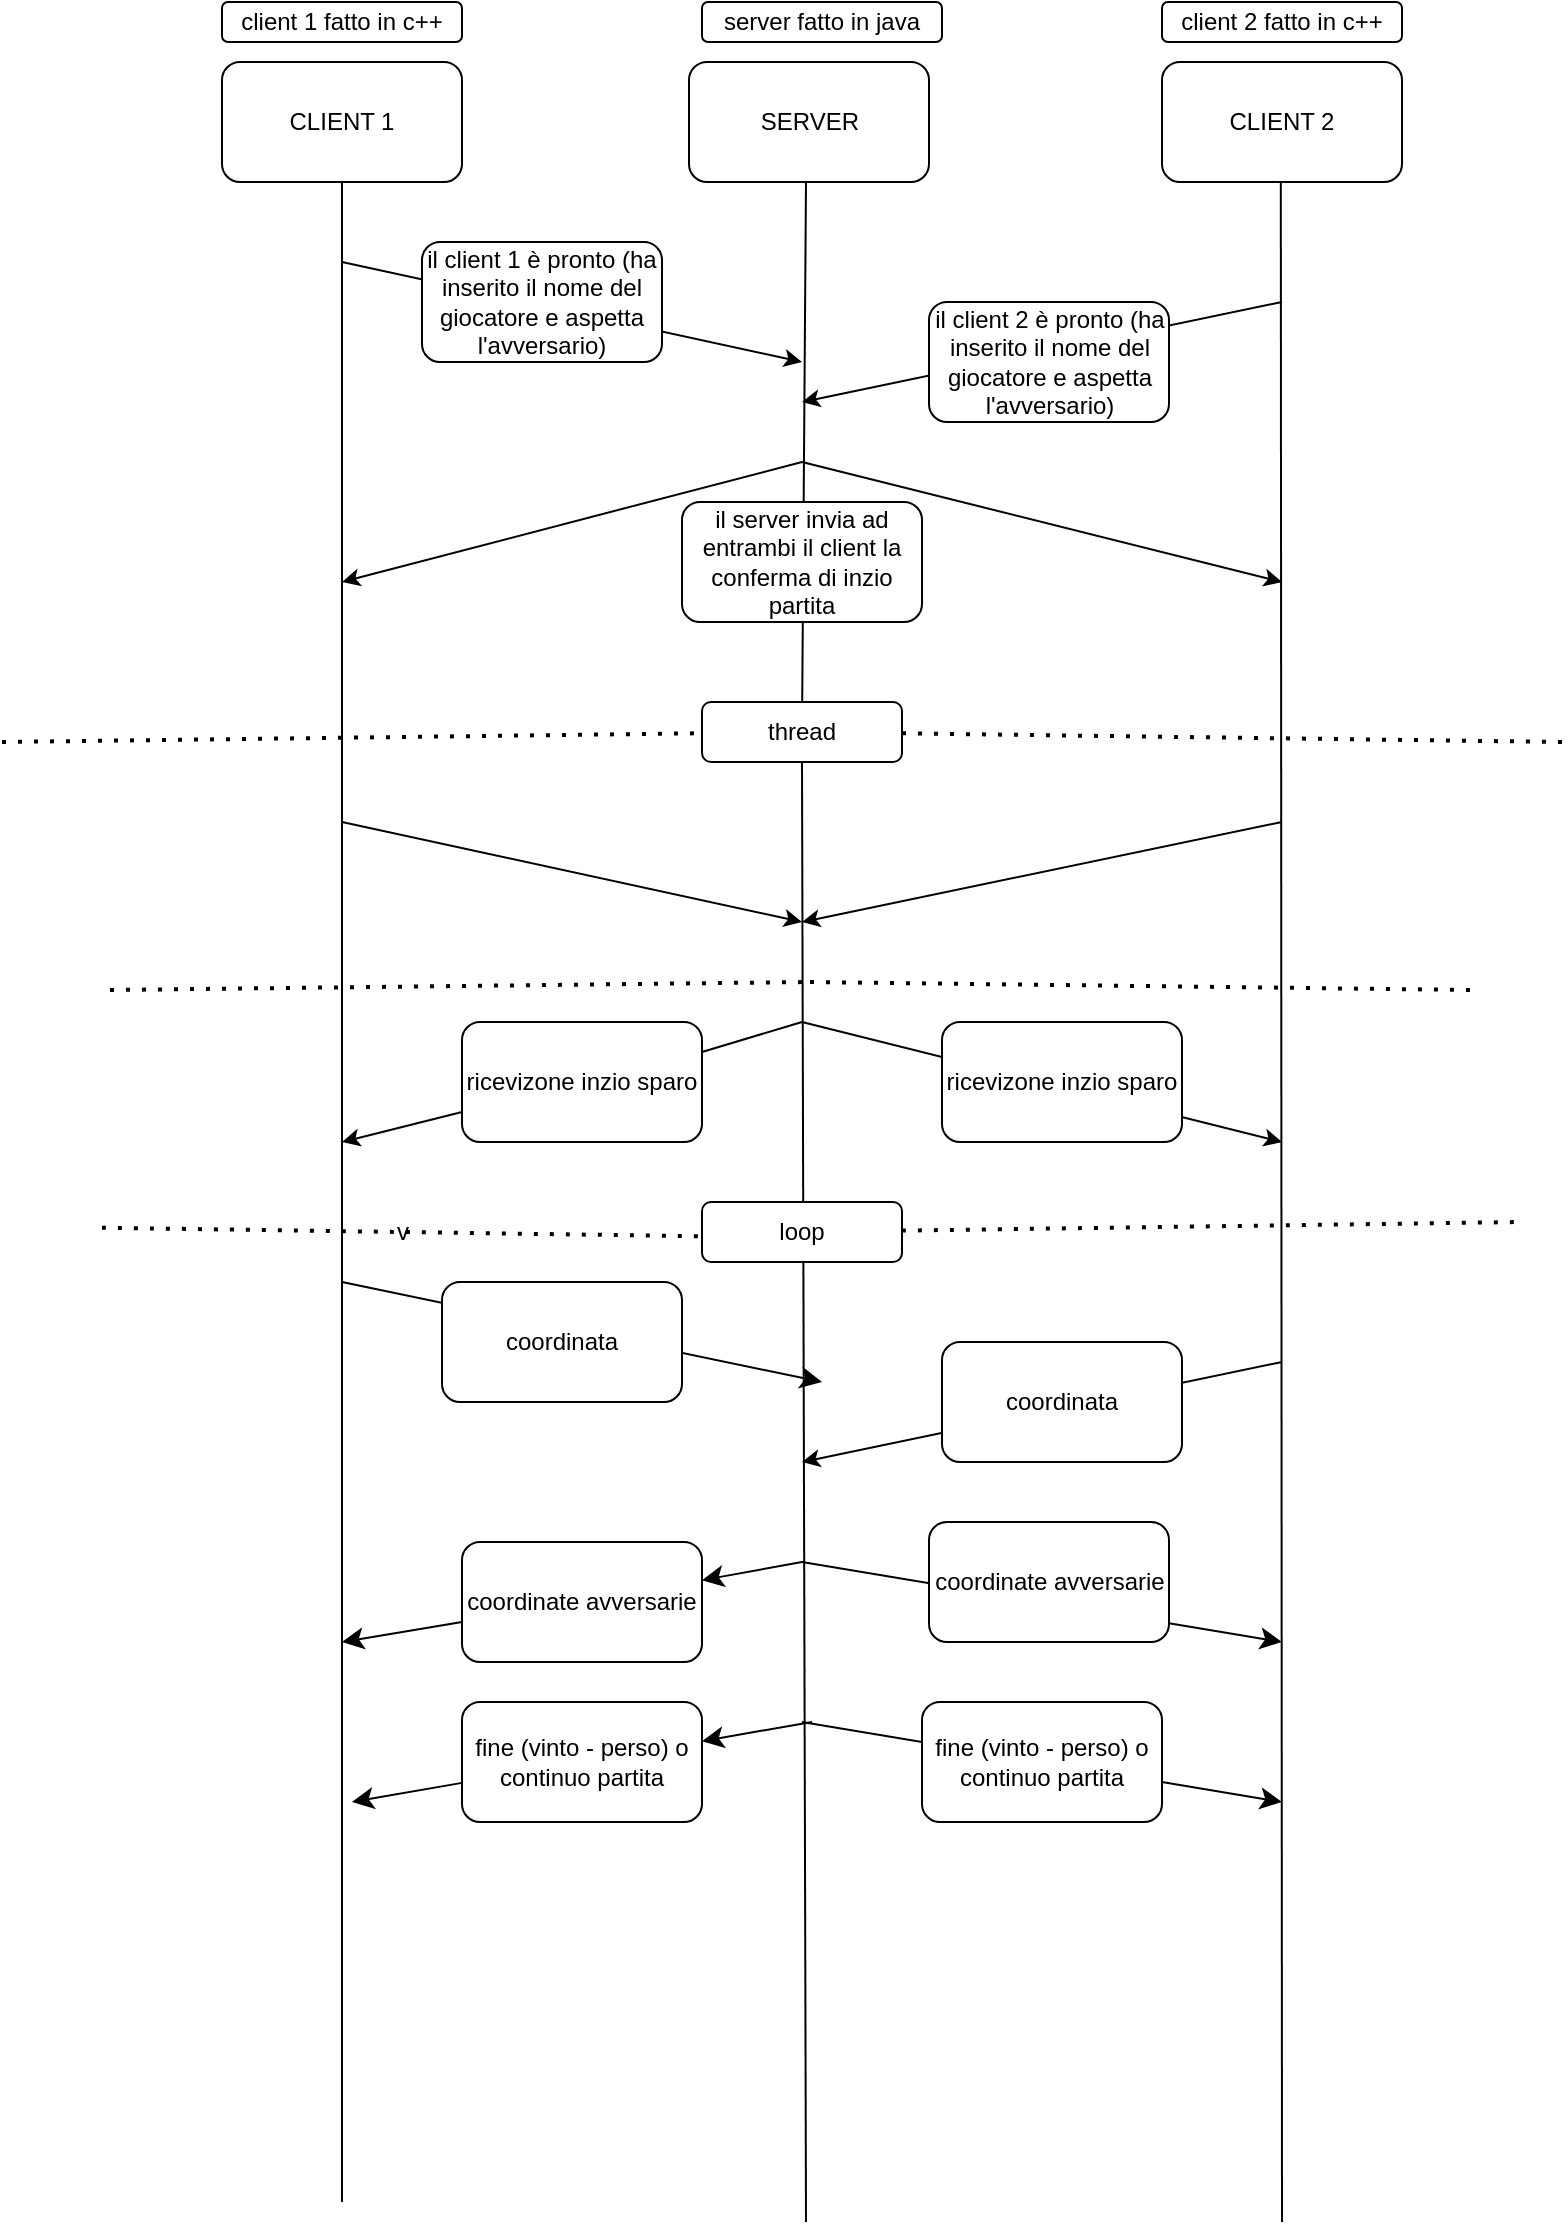 <mxfile version="22.1.4" type="google">
  <diagram id="C5RBs43oDa-KdzZeNtuy" name="Page-1">
    <mxGraphModel grid="1" page="1" gridSize="10" guides="1" tooltips="1" connect="1" arrows="1" fold="1" pageScale="1" pageWidth="827" pageHeight="1169" math="0" shadow="0">
      <root>
        <mxCell id="WIyWlLk6GJQsqaUBKTNV-0" />
        <mxCell id="WIyWlLk6GJQsqaUBKTNV-1" parent="WIyWlLk6GJQsqaUBKTNV-0" />
        <mxCell id="jJjrp3uZuNoCj7Tn6k98-1" value="CLIENT 1" style="rounded=1;whiteSpace=wrap;html=1;labelBackgroundColor=none;" vertex="1" parent="WIyWlLk6GJQsqaUBKTNV-1">
          <mxGeometry x="120" y="60" width="120" height="60" as="geometry" />
        </mxCell>
        <mxCell id="jJjrp3uZuNoCj7Tn6k98-2" value="CLIENT 2" style="rounded=1;whiteSpace=wrap;html=1;labelBackgroundColor=none;" vertex="1" parent="WIyWlLk6GJQsqaUBKTNV-1">
          <mxGeometry x="590" y="60" width="120" height="60" as="geometry" />
        </mxCell>
        <mxCell id="jJjrp3uZuNoCj7Tn6k98-3" value="SERVER" style="rounded=1;whiteSpace=wrap;html=1;labelBackgroundColor=none;" vertex="1" parent="WIyWlLk6GJQsqaUBKTNV-1">
          <mxGeometry x="353.5" y="60" width="120" height="60" as="geometry" />
        </mxCell>
        <mxCell id="jJjrp3uZuNoCj7Tn6k98-4" value="client 1 fatto in c++" style="rounded=1;whiteSpace=wrap;html=1;labelBackgroundColor=none;" vertex="1" parent="WIyWlLk6GJQsqaUBKTNV-1">
          <mxGeometry x="120" y="30" width="120" height="20" as="geometry" />
        </mxCell>
        <mxCell id="jJjrp3uZuNoCj7Tn6k98-5" value="client 2 fatto in c++" style="rounded=1;whiteSpace=wrap;html=1;labelBackgroundColor=none;" vertex="1" parent="WIyWlLk6GJQsqaUBKTNV-1">
          <mxGeometry x="590" y="30" width="120" height="20" as="geometry" />
        </mxCell>
        <mxCell id="jJjrp3uZuNoCj7Tn6k98-6" value="server fatto in java" style="rounded=1;whiteSpace=wrap;html=1;labelBackgroundColor=none;" vertex="1" parent="WIyWlLk6GJQsqaUBKTNV-1">
          <mxGeometry x="360" y="30" width="120" height="20" as="geometry" />
        </mxCell>
        <mxCell id="jJjrp3uZuNoCj7Tn6k98-7" value="" style="endArrow=none;html=1;rounded=1;entryX=0.5;entryY=1;entryDx=0;entryDy=0;labelBackgroundColor=none;fontColor=default;" edge="1" parent="WIyWlLk6GJQsqaUBKTNV-1" target="jJjrp3uZuNoCj7Tn6k98-1">
          <mxGeometry width="50" height="50" relative="1" as="geometry">
            <mxPoint x="180" y="1130" as="sourcePoint" />
            <mxPoint x="490" y="430" as="targetPoint" />
          </mxGeometry>
        </mxCell>
        <mxCell id="jJjrp3uZuNoCj7Tn6k98-8" value="" style="endArrow=none;html=1;rounded=1;entryX=0.5;entryY=1;entryDx=0;entryDy=0;labelBackgroundColor=none;fontColor=default;" edge="1" parent="WIyWlLk6GJQsqaUBKTNV-1" source="jJjrp3uZuNoCj7Tn6k98-19">
          <mxGeometry width="50" height="50" relative="1" as="geometry">
            <mxPoint x="412" y="840" as="sourcePoint" />
            <mxPoint x="412" y="120" as="targetPoint" />
          </mxGeometry>
        </mxCell>
        <mxCell id="jJjrp3uZuNoCj7Tn6k98-9" value="" style="endArrow=none;html=1;rounded=1;entryX=0.5;entryY=1;entryDx=0;entryDy=0;labelBackgroundColor=none;fontColor=default;" edge="1" parent="WIyWlLk6GJQsqaUBKTNV-1">
          <mxGeometry width="50" height="50" relative="1" as="geometry">
            <mxPoint x="650" y="1140" as="sourcePoint" />
            <mxPoint x="649.41" y="120" as="targetPoint" />
          </mxGeometry>
        </mxCell>
        <mxCell id="jJjrp3uZuNoCj7Tn6k98-10" value="" style="endArrow=classic;html=1;rounded=1;labelBackgroundColor=none;fontColor=default;" edge="1" parent="WIyWlLk6GJQsqaUBKTNV-1">
          <mxGeometry width="50" height="50" relative="1" as="geometry">
            <mxPoint x="180" y="160" as="sourcePoint" />
            <mxPoint x="410" y="210" as="targetPoint" />
          </mxGeometry>
        </mxCell>
        <mxCell id="jJjrp3uZuNoCj7Tn6k98-11" value="" style="endArrow=classic;html=1;rounded=1;labelBackgroundColor=none;fontColor=default;" edge="1" parent="WIyWlLk6GJQsqaUBKTNV-1">
          <mxGeometry width="50" height="50" relative="1" as="geometry">
            <mxPoint x="650" y="180" as="sourcePoint" />
            <mxPoint x="410" y="230" as="targetPoint" />
          </mxGeometry>
        </mxCell>
        <mxCell id="jJjrp3uZuNoCj7Tn6k98-13" value="il client 1 è pronto (ha inserito il nome del giocatore e aspetta l&#39;avversario)" style="rounded=1;whiteSpace=wrap;html=1;labelBackgroundColor=none;" vertex="1" parent="WIyWlLk6GJQsqaUBKTNV-1">
          <mxGeometry x="220" y="150" width="120" height="60" as="geometry" />
        </mxCell>
        <mxCell id="jJjrp3uZuNoCj7Tn6k98-14" value="il client 2 è pronto (ha inserito il nome del giocatore e aspetta l&#39;avversario)" style="rounded=1;whiteSpace=wrap;html=1;labelBackgroundColor=none;" vertex="1" parent="WIyWlLk6GJQsqaUBKTNV-1">
          <mxGeometry x="473.5" y="180" width="120" height="60" as="geometry" />
        </mxCell>
        <mxCell id="jJjrp3uZuNoCj7Tn6k98-15" value="" style="endArrow=classic;html=1;rounded=1;labelBackgroundColor=none;fontColor=default;" edge="1" parent="WIyWlLk6GJQsqaUBKTNV-1">
          <mxGeometry width="50" height="50" relative="1" as="geometry">
            <mxPoint x="410" y="260" as="sourcePoint" />
            <mxPoint x="180" y="320" as="targetPoint" />
          </mxGeometry>
        </mxCell>
        <mxCell id="jJjrp3uZuNoCj7Tn6k98-16" value="" style="endArrow=classic;html=1;rounded=1;labelBackgroundColor=none;fontColor=default;" edge="1" parent="WIyWlLk6GJQsqaUBKTNV-1">
          <mxGeometry width="50" height="50" relative="1" as="geometry">
            <mxPoint x="410" y="260" as="sourcePoint" />
            <mxPoint x="650" y="320" as="targetPoint" />
          </mxGeometry>
        </mxCell>
        <mxCell id="jJjrp3uZuNoCj7Tn6k98-17" value="il server invia ad entrambi il client la conferma di inzio partita" style="rounded=1;whiteSpace=wrap;html=1;labelBackgroundColor=none;" vertex="1" parent="WIyWlLk6GJQsqaUBKTNV-1">
          <mxGeometry x="350" y="280" width="120" height="60" as="geometry" />
        </mxCell>
        <mxCell id="jJjrp3uZuNoCj7Tn6k98-18" value="" style="endArrow=none;dashed=1;html=1;dashPattern=1 3;strokeWidth=2;rounded=1;labelBackgroundColor=none;fontColor=default;" edge="1" parent="WIyWlLk6GJQsqaUBKTNV-1" source="jJjrp3uZuNoCj7Tn6k98-19">
          <mxGeometry width="50" height="50" relative="1" as="geometry">
            <mxPoint x="10" y="400" as="sourcePoint" />
            <mxPoint x="790" y="400" as="targetPoint" />
          </mxGeometry>
        </mxCell>
        <mxCell id="jJjrp3uZuNoCj7Tn6k98-20" value="" style="endArrow=none;html=1;rounded=1;entryX=0.5;entryY=1;entryDx=0;entryDy=0;labelBackgroundColor=none;fontColor=default;" edge="1" parent="WIyWlLk6GJQsqaUBKTNV-1" target="jJjrp3uZuNoCj7Tn6k98-19">
          <mxGeometry width="50" height="50" relative="1" as="geometry">
            <mxPoint x="412" y="1140" as="sourcePoint" />
            <mxPoint x="412" y="120" as="targetPoint" />
          </mxGeometry>
        </mxCell>
        <mxCell id="jJjrp3uZuNoCj7Tn6k98-21" value="" style="endArrow=none;dashed=1;html=1;dashPattern=1 3;strokeWidth=2;rounded=1;labelBackgroundColor=none;fontColor=default;" edge="1" parent="WIyWlLk6GJQsqaUBKTNV-1" target="jJjrp3uZuNoCj7Tn6k98-19">
          <mxGeometry width="50" height="50" relative="1" as="geometry">
            <mxPoint x="10" y="400" as="sourcePoint" />
            <mxPoint x="790" y="400" as="targetPoint" />
          </mxGeometry>
        </mxCell>
        <mxCell id="jJjrp3uZuNoCj7Tn6k98-19" value="thread" style="rounded=1;whiteSpace=wrap;html=1;labelBackgroundColor=none;" vertex="1" parent="WIyWlLk6GJQsqaUBKTNV-1">
          <mxGeometry x="360" y="380" width="100" height="30" as="geometry" />
        </mxCell>
        <mxCell id="jJjrp3uZuNoCj7Tn6k98-22" value="" style="endArrow=classic;html=1;rounded=1;labelBackgroundColor=none;fontColor=default;" edge="1" parent="WIyWlLk6GJQsqaUBKTNV-1">
          <mxGeometry width="50" height="50" relative="1" as="geometry">
            <mxPoint x="180" y="440" as="sourcePoint" />
            <mxPoint x="410" y="490" as="targetPoint" />
          </mxGeometry>
        </mxCell>
        <mxCell id="jJjrp3uZuNoCj7Tn6k98-23" value="" style="endArrow=classic;html=1;rounded=1;labelBackgroundColor=none;fontColor=default;" edge="1" parent="WIyWlLk6GJQsqaUBKTNV-1">
          <mxGeometry width="50" height="50" relative="1" as="geometry">
            <mxPoint x="650" y="440" as="sourcePoint" />
            <mxPoint x="410" y="490" as="targetPoint" />
          </mxGeometry>
        </mxCell>
        <mxCell id="-Fd0-h6PGbJD_49W9dKm-0" value="" style="endArrow=none;dashed=1;html=1;dashPattern=1 3;strokeWidth=2;rounded=1;labelBackgroundColor=none;fontColor=default;" edge="1" parent="WIyWlLk6GJQsqaUBKTNV-1">
          <mxGeometry width="50" height="50" relative="1" as="geometry">
            <mxPoint x="64" y="524" as="sourcePoint" />
            <mxPoint x="414" y="520" as="targetPoint" />
          </mxGeometry>
        </mxCell>
        <mxCell id="-Fd0-h6PGbJD_49W9dKm-1" value="" style="endArrow=none;dashed=1;html=1;dashPattern=1 3;strokeWidth=2;rounded=1;labelBackgroundColor=none;fontColor=default;" edge="1" parent="WIyWlLk6GJQsqaUBKTNV-1">
          <mxGeometry width="50" height="50" relative="1" as="geometry">
            <mxPoint x="414" y="520" as="sourcePoint" />
            <mxPoint x="744" y="524" as="targetPoint" />
          </mxGeometry>
        </mxCell>
        <mxCell id="-Fd0-h6PGbJD_49W9dKm-2" value="" style="endArrow=classic;html=1;rounded=1;labelBackgroundColor=none;fontColor=default;" edge="1" parent="WIyWlLk6GJQsqaUBKTNV-1" source="-Fd0-h6PGbJD_49W9dKm-4">
          <mxGeometry width="50" height="50" relative="1" as="geometry">
            <mxPoint x="410" y="540" as="sourcePoint" />
            <mxPoint x="180" y="600" as="targetPoint" />
          </mxGeometry>
        </mxCell>
        <mxCell id="-Fd0-h6PGbJD_49W9dKm-3" value="" style="endArrow=classic;html=1;rounded=1;labelBackgroundColor=none;fontColor=default;" edge="1" parent="WIyWlLk6GJQsqaUBKTNV-1">
          <mxGeometry width="50" height="50" relative="1" as="geometry">
            <mxPoint x="410" y="540" as="sourcePoint" />
            <mxPoint x="650" y="600" as="targetPoint" />
          </mxGeometry>
        </mxCell>
        <mxCell id="-Fd0-h6PGbJD_49W9dKm-4" value="ricevizone inzio sparo" style="rounded=1;whiteSpace=wrap;html=1;labelBackgroundColor=none;" vertex="1" parent="WIyWlLk6GJQsqaUBKTNV-1">
          <mxGeometry x="240" y="540" width="120" height="60" as="geometry" />
        </mxCell>
        <mxCell id="-Fd0-h6PGbJD_49W9dKm-6" value="ricevizone inzio sparo" style="rounded=1;whiteSpace=wrap;html=1;labelBackgroundColor=none;" vertex="1" parent="WIyWlLk6GJQsqaUBKTNV-1">
          <mxGeometry x="480" y="540" width="120" height="60" as="geometry" />
        </mxCell>
        <mxCell id="-Fd0-h6PGbJD_49W9dKm-7" value="" style="endArrow=none;html=1;rounded=1;fontSize=12;startSize=8;endSize=8;curved=1;exitX=1;exitY=0.25;exitDx=0;exitDy=0;labelBackgroundColor=none;fontColor=default;" edge="1" parent="WIyWlLk6GJQsqaUBKTNV-1" source="-Fd0-h6PGbJD_49W9dKm-4">
          <mxGeometry width="50" height="50" relative="1" as="geometry">
            <mxPoint x="540" y="800" as="sourcePoint" />
            <mxPoint x="410" y="540" as="targetPoint" />
          </mxGeometry>
        </mxCell>
        <mxCell id="-Fd0-h6PGbJD_49W9dKm-8" value="" style="endArrow=none;dashed=1;html=1;dashPattern=1 3;strokeWidth=2;rounded=1;fontSize=12;startSize=8;endSize=8;curved=1;labelBackgroundColor=none;fontColor=default;" edge="1" parent="WIyWlLk6GJQsqaUBKTNV-1" source="-Fd0-h6PGbJD_49W9dKm-9">
          <mxGeometry width="50" height="50" relative="1" as="geometry">
            <mxPoint x="60" y="640" as="sourcePoint" />
            <mxPoint x="770" y="640" as="targetPoint" />
          </mxGeometry>
        </mxCell>
        <mxCell id="-Fd0-h6PGbJD_49W9dKm-10" value="v" style="endArrow=none;dashed=1;html=1;dashPattern=1 3;strokeWidth=2;rounded=1;fontSize=12;startSize=8;endSize=8;curved=1;labelBackgroundColor=none;fontColor=default;" edge="1" parent="WIyWlLk6GJQsqaUBKTNV-1">
          <mxGeometry width="50" height="50" relative="1" as="geometry">
            <mxPoint x="60" y="642.86" as="sourcePoint" />
            <mxPoint x="360" y="647.146" as="targetPoint" />
          </mxGeometry>
        </mxCell>
        <mxCell id="-Fd0-h6PGbJD_49W9dKm-9" value="loop" style="rounded=1;whiteSpace=wrap;html=1;labelBackgroundColor=none;" vertex="1" parent="WIyWlLk6GJQsqaUBKTNV-1">
          <mxGeometry x="360" y="630" width="100" height="30" as="geometry" />
        </mxCell>
        <mxCell id="-Fd0-h6PGbJD_49W9dKm-11" value="" style="endArrow=classic;html=1;rounded=1;fontSize=12;startSize=8;endSize=8;curved=1;labelBackgroundColor=none;fontColor=default;" edge="1" parent="WIyWlLk6GJQsqaUBKTNV-1">
          <mxGeometry width="50" height="50" relative="1" as="geometry">
            <mxPoint x="180" y="670" as="sourcePoint" />
            <mxPoint x="420" y="720" as="targetPoint" />
          </mxGeometry>
        </mxCell>
        <mxCell id="-Fd0-h6PGbJD_49W9dKm-12" value="coordinata" style="rounded=1;whiteSpace=wrap;html=1;labelBackgroundColor=none;" vertex="1" parent="WIyWlLk6GJQsqaUBKTNV-1">
          <mxGeometry x="230" y="670" width="120" height="60" as="geometry" />
        </mxCell>
        <mxCell id="-Fd0-h6PGbJD_49W9dKm-14" value="" style="endArrow=classic;html=1;rounded=1;labelBackgroundColor=none;fontColor=default;" edge="1" parent="WIyWlLk6GJQsqaUBKTNV-1">
          <mxGeometry width="50" height="50" relative="1" as="geometry">
            <mxPoint x="650" y="710" as="sourcePoint" />
            <mxPoint x="410" y="760" as="targetPoint" />
          </mxGeometry>
        </mxCell>
        <mxCell id="-Fd0-h6PGbJD_49W9dKm-15" value="coordinata" style="rounded=1;whiteSpace=wrap;html=1;labelBackgroundColor=none;" vertex="1" parent="WIyWlLk6GJQsqaUBKTNV-1">
          <mxGeometry x="480" y="700" width="120" height="60" as="geometry" />
        </mxCell>
        <mxCell id="-Fd0-h6PGbJD_49W9dKm-18" value="" style="endArrow=classic;html=1;rounded=1;fontSize=12;startSize=8;endSize=8;curved=1;labelBackgroundColor=none;fontColor=default;" edge="1" parent="WIyWlLk6GJQsqaUBKTNV-1">
          <mxGeometry width="50" height="50" relative="1" as="geometry">
            <mxPoint x="410" y="810" as="sourcePoint" />
            <mxPoint x="650" y="850" as="targetPoint" />
          </mxGeometry>
        </mxCell>
        <mxCell id="-Fd0-h6PGbJD_49W9dKm-19" value="" style="endArrow=classic;html=1;rounded=1;fontSize=12;startSize=8;endSize=8;curved=1;labelBackgroundColor=none;fontColor=default;" edge="1" parent="WIyWlLk6GJQsqaUBKTNV-1" source="-Fd0-h6PGbJD_49W9dKm-23">
          <mxGeometry width="50" height="50" relative="1" as="geometry">
            <mxPoint x="410" y="810" as="sourcePoint" />
            <mxPoint x="180" y="850" as="targetPoint" />
          </mxGeometry>
        </mxCell>
        <mxCell id="-Fd0-h6PGbJD_49W9dKm-20" value="" style="endArrow=classic;html=1;rounded=1;fontSize=12;startSize=8;endSize=8;curved=1;labelBackgroundColor=none;fontColor=default;" edge="1" parent="WIyWlLk6GJQsqaUBKTNV-1" source="-Fd0-h6PGbJD_49W9dKm-27">
          <mxGeometry width="50" height="50" relative="1" as="geometry">
            <mxPoint x="415" y="890" as="sourcePoint" />
            <mxPoint x="185" y="930" as="targetPoint" />
          </mxGeometry>
        </mxCell>
        <mxCell id="-Fd0-h6PGbJD_49W9dKm-21" value="" style="endArrow=classic;html=1;rounded=1;fontSize=12;startSize=8;endSize=8;curved=1;labelBackgroundColor=none;fontColor=default;" edge="1" parent="WIyWlLk6GJQsqaUBKTNV-1">
          <mxGeometry width="50" height="50" relative="1" as="geometry">
            <mxPoint x="410" y="890" as="sourcePoint" />
            <mxPoint x="650" y="930" as="targetPoint" />
          </mxGeometry>
        </mxCell>
        <mxCell id="-Fd0-h6PGbJD_49W9dKm-24" value="" style="endArrow=classic;html=1;rounded=1;fontSize=12;startSize=8;endSize=8;curved=1;labelBackgroundColor=none;fontColor=default;" edge="1" parent="WIyWlLk6GJQsqaUBKTNV-1" target="-Fd0-h6PGbJD_49W9dKm-23">
          <mxGeometry width="50" height="50" relative="1" as="geometry">
            <mxPoint x="410" y="810" as="sourcePoint" />
            <mxPoint x="180" y="850" as="targetPoint" />
          </mxGeometry>
        </mxCell>
        <mxCell id="-Fd0-h6PGbJD_49W9dKm-23" value="coordinate avversarie" style="rounded=1;whiteSpace=wrap;html=1;labelBackgroundColor=none;" vertex="1" parent="WIyWlLk6GJQsqaUBKTNV-1">
          <mxGeometry x="240" y="800" width="120" height="60" as="geometry" />
        </mxCell>
        <mxCell id="-Fd0-h6PGbJD_49W9dKm-25" value="coordinate avversarie" style="rounded=1;whiteSpace=wrap;html=1;labelBackgroundColor=none;" vertex="1" parent="WIyWlLk6GJQsqaUBKTNV-1">
          <mxGeometry x="473.5" y="790" width="120" height="60" as="geometry" />
        </mxCell>
        <mxCell id="-Fd0-h6PGbJD_49W9dKm-26" value="fine (vinto - perso) o continuo partita" style="rounded=1;whiteSpace=wrap;html=1;labelBackgroundColor=none;" vertex="1" parent="WIyWlLk6GJQsqaUBKTNV-1">
          <mxGeometry x="470" y="880" width="120" height="60" as="geometry" />
        </mxCell>
        <mxCell id="-Fd0-h6PGbJD_49W9dKm-28" value="" style="endArrow=classic;html=1;rounded=1;fontSize=12;startSize=8;endSize=8;curved=1;labelBackgroundColor=none;fontColor=default;" edge="1" parent="WIyWlLk6GJQsqaUBKTNV-1" target="-Fd0-h6PGbJD_49W9dKm-27">
          <mxGeometry width="50" height="50" relative="1" as="geometry">
            <mxPoint x="415" y="890" as="sourcePoint" />
            <mxPoint x="185" y="930" as="targetPoint" />
          </mxGeometry>
        </mxCell>
        <mxCell id="-Fd0-h6PGbJD_49W9dKm-27" value="fine (vinto - perso) o continuo partita" style="rounded=1;whiteSpace=wrap;html=1;labelBackgroundColor=none;" vertex="1" parent="WIyWlLk6GJQsqaUBKTNV-1">
          <mxGeometry x="240" y="880" width="120" height="60" as="geometry" />
        </mxCell>
      </root>
    </mxGraphModel>
  </diagram>
</mxfile>
